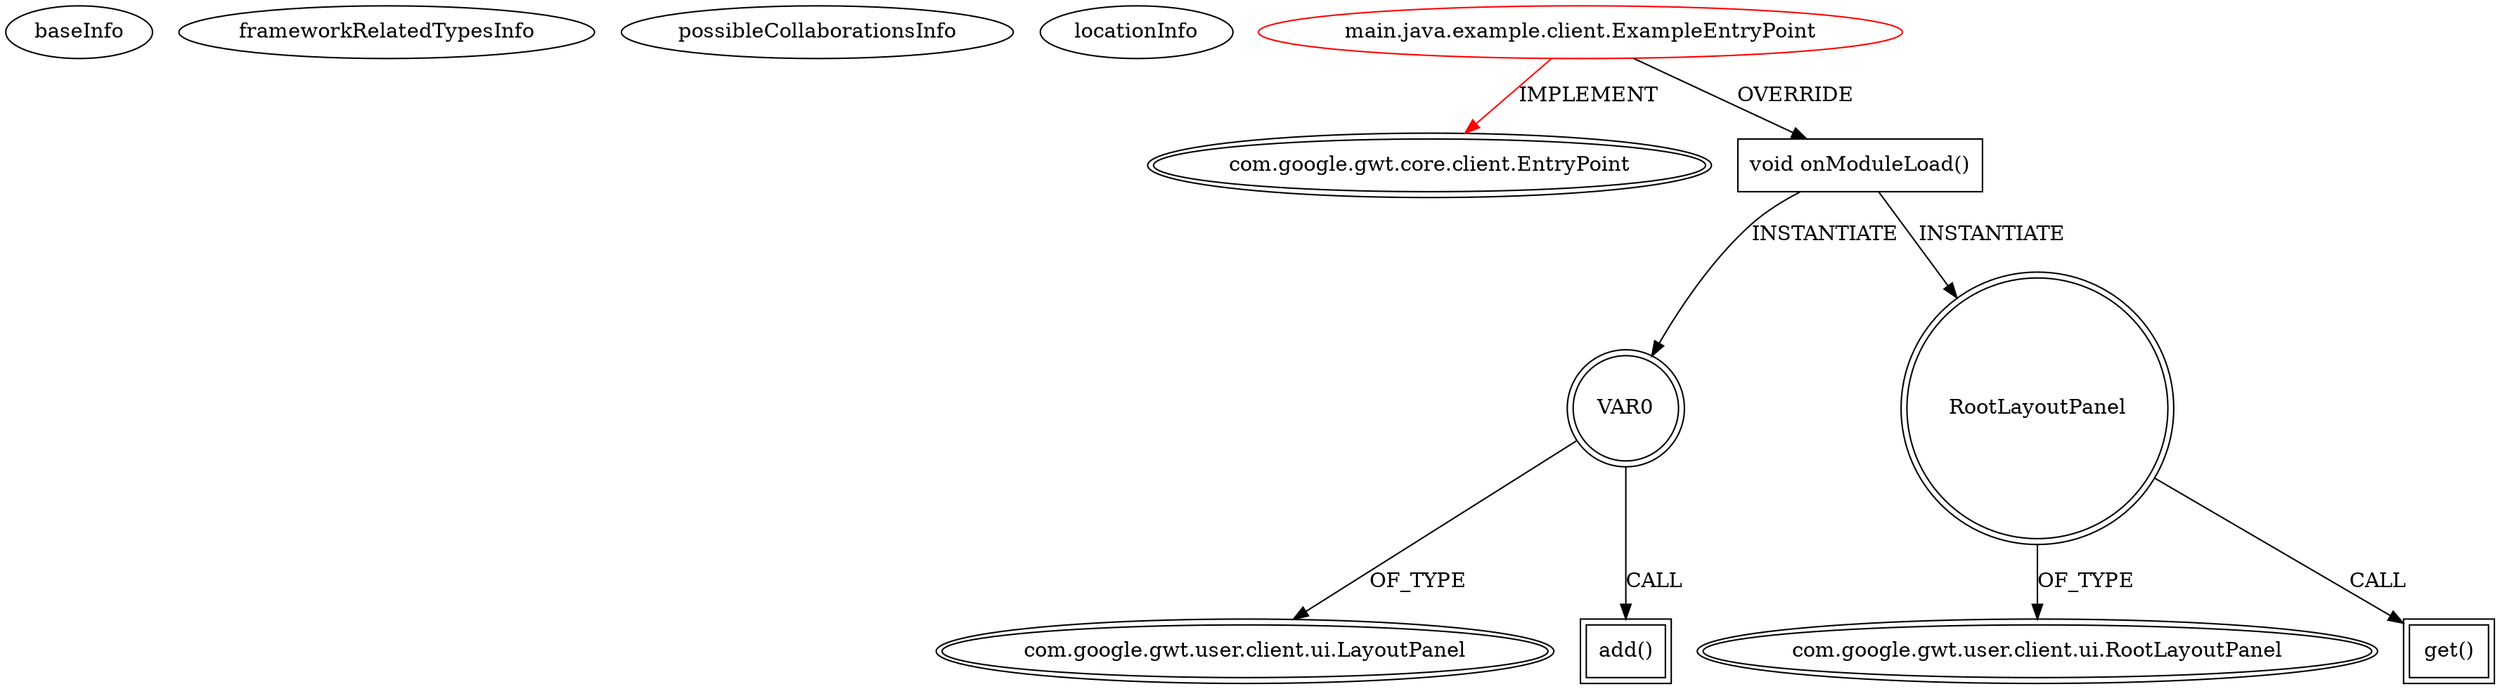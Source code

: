 digraph {
baseInfo[graphId=1336,category="extension_graph",isAnonymous=false,possibleRelation=false]
frameworkRelatedTypesInfo[0="com.google.gwt.core.client.EntryPoint"]
possibleCollaborationsInfo[]
locationInfo[projectName="geomajas-geomajas-widget-definitions-sample",filePath="/geomajas-geomajas-widget-definitions-sample/geomajas-widget-definitions-sample-master/example/src/main/java/example/client/ExampleEntryPoint.java",contextSignature="ExampleEntryPoint",graphId="1336"]
0[label="main.java.example.client.ExampleEntryPoint",vertexType="ROOT_CLIENT_CLASS_DECLARATION",isFrameworkType=false,color=red]
1[label="com.google.gwt.core.client.EntryPoint",vertexType="FRAMEWORK_INTERFACE_TYPE",isFrameworkType=true,peripheries=2]
2[label="void onModuleLoad()",vertexType="OVERRIDING_METHOD_DECLARATION",isFrameworkType=false,shape=box]
3[label="VAR0",vertexType="VARIABLE_EXPRESION",isFrameworkType=true,peripheries=2,shape=circle]
5[label="com.google.gwt.user.client.ui.LayoutPanel",vertexType="FRAMEWORK_CLASS_TYPE",isFrameworkType=true,peripheries=2]
4[label="add()",vertexType="INSIDE_CALL",isFrameworkType=true,peripheries=2,shape=box]
6[label="RootLayoutPanel",vertexType="VARIABLE_EXPRESION",isFrameworkType=true,peripheries=2,shape=circle]
8[label="com.google.gwt.user.client.ui.RootLayoutPanel",vertexType="FRAMEWORK_CLASS_TYPE",isFrameworkType=true,peripheries=2]
7[label="get()",vertexType="INSIDE_CALL",isFrameworkType=true,peripheries=2,shape=box]
0->1[label="IMPLEMENT",color=red]
0->2[label="OVERRIDE"]
2->3[label="INSTANTIATE"]
3->5[label="OF_TYPE"]
3->4[label="CALL"]
2->6[label="INSTANTIATE"]
6->8[label="OF_TYPE"]
6->7[label="CALL"]
}
